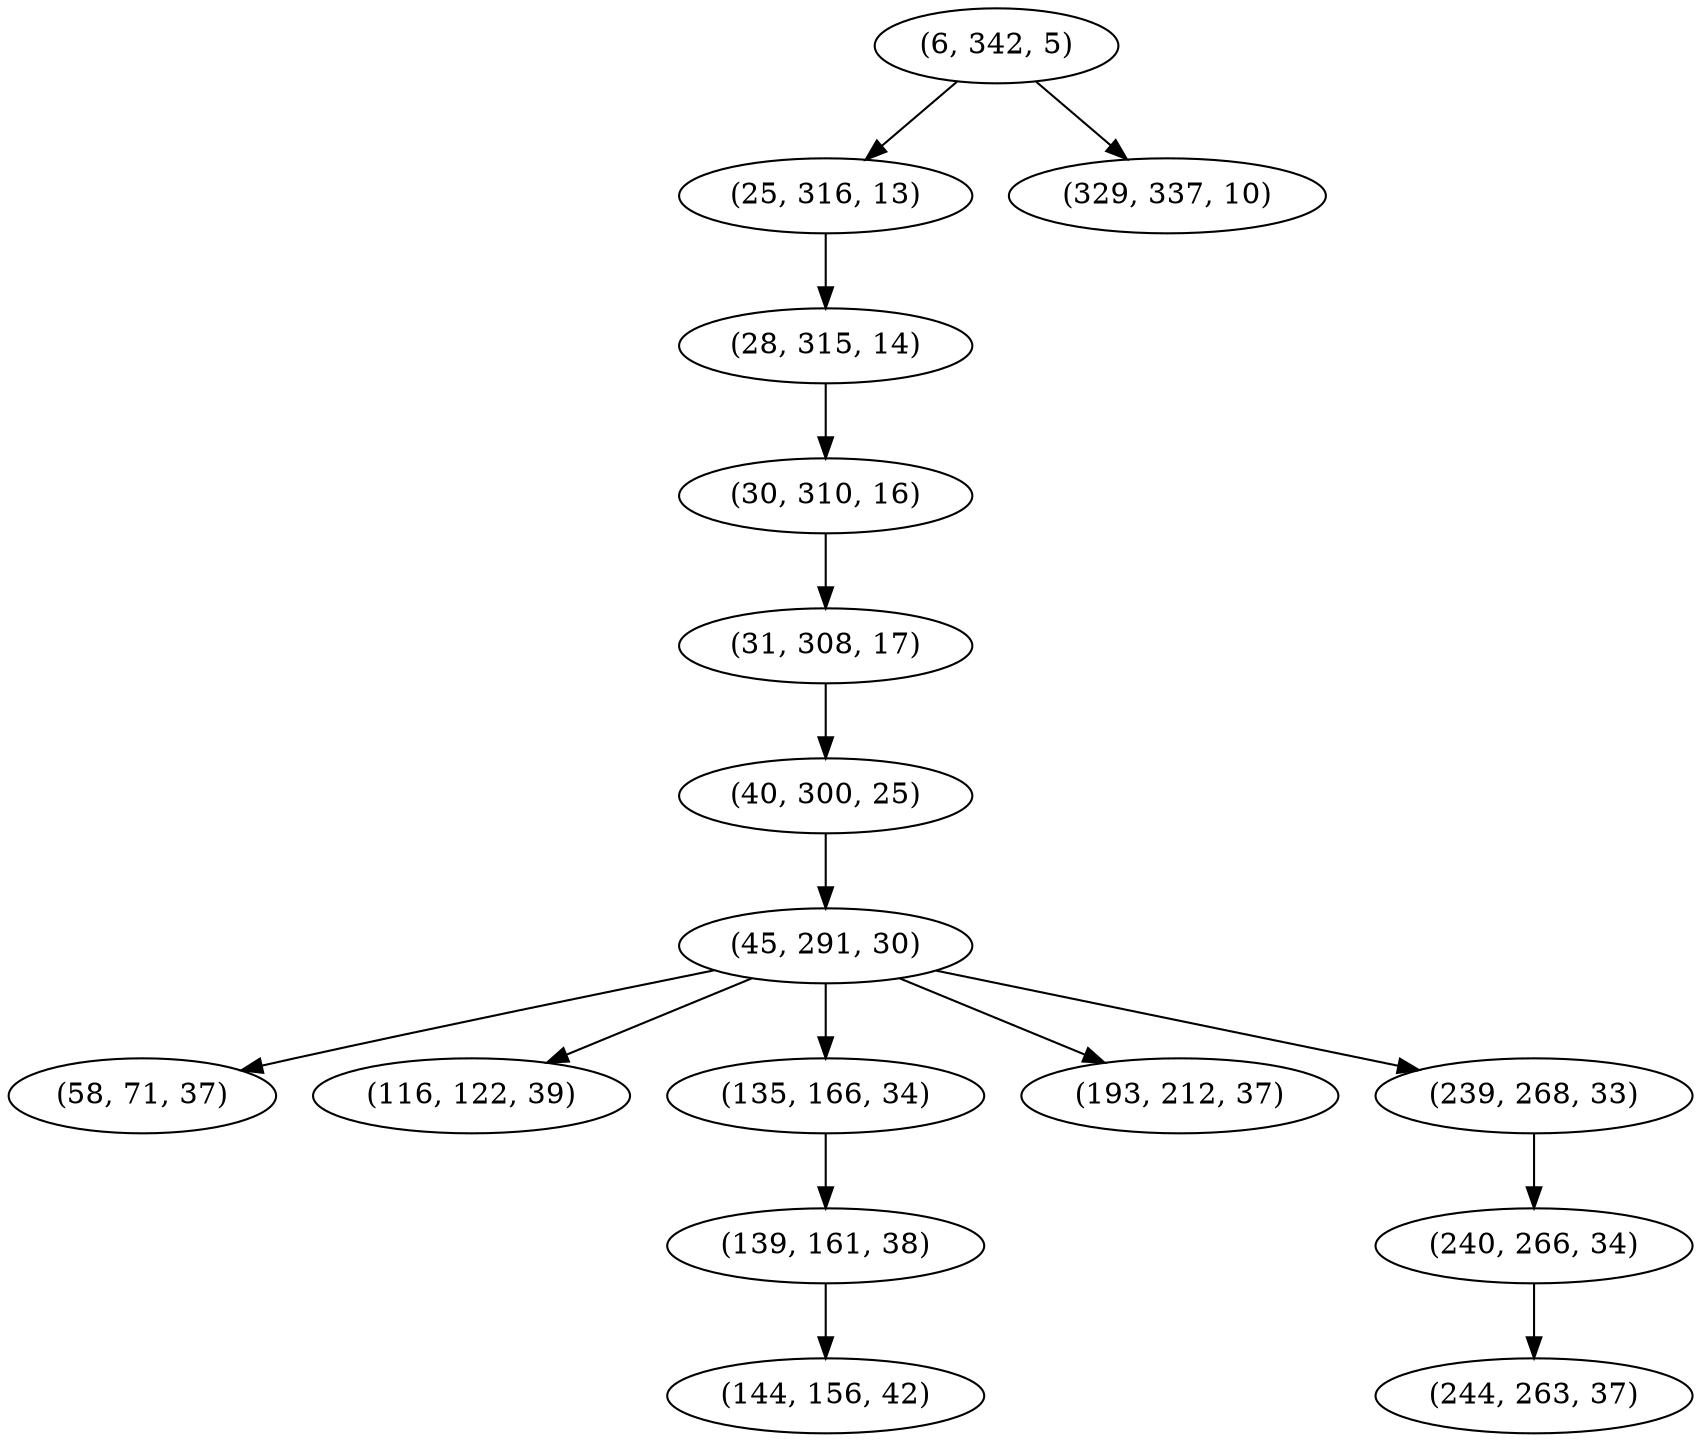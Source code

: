 digraph tree {
    "(6, 342, 5)";
    "(25, 316, 13)";
    "(28, 315, 14)";
    "(30, 310, 16)";
    "(31, 308, 17)";
    "(40, 300, 25)";
    "(45, 291, 30)";
    "(58, 71, 37)";
    "(116, 122, 39)";
    "(135, 166, 34)";
    "(139, 161, 38)";
    "(144, 156, 42)";
    "(193, 212, 37)";
    "(239, 268, 33)";
    "(240, 266, 34)";
    "(244, 263, 37)";
    "(329, 337, 10)";
    "(6, 342, 5)" -> "(25, 316, 13)";
    "(6, 342, 5)" -> "(329, 337, 10)";
    "(25, 316, 13)" -> "(28, 315, 14)";
    "(28, 315, 14)" -> "(30, 310, 16)";
    "(30, 310, 16)" -> "(31, 308, 17)";
    "(31, 308, 17)" -> "(40, 300, 25)";
    "(40, 300, 25)" -> "(45, 291, 30)";
    "(45, 291, 30)" -> "(58, 71, 37)";
    "(45, 291, 30)" -> "(116, 122, 39)";
    "(45, 291, 30)" -> "(135, 166, 34)";
    "(45, 291, 30)" -> "(193, 212, 37)";
    "(45, 291, 30)" -> "(239, 268, 33)";
    "(135, 166, 34)" -> "(139, 161, 38)";
    "(139, 161, 38)" -> "(144, 156, 42)";
    "(239, 268, 33)" -> "(240, 266, 34)";
    "(240, 266, 34)" -> "(244, 263, 37)";
}
